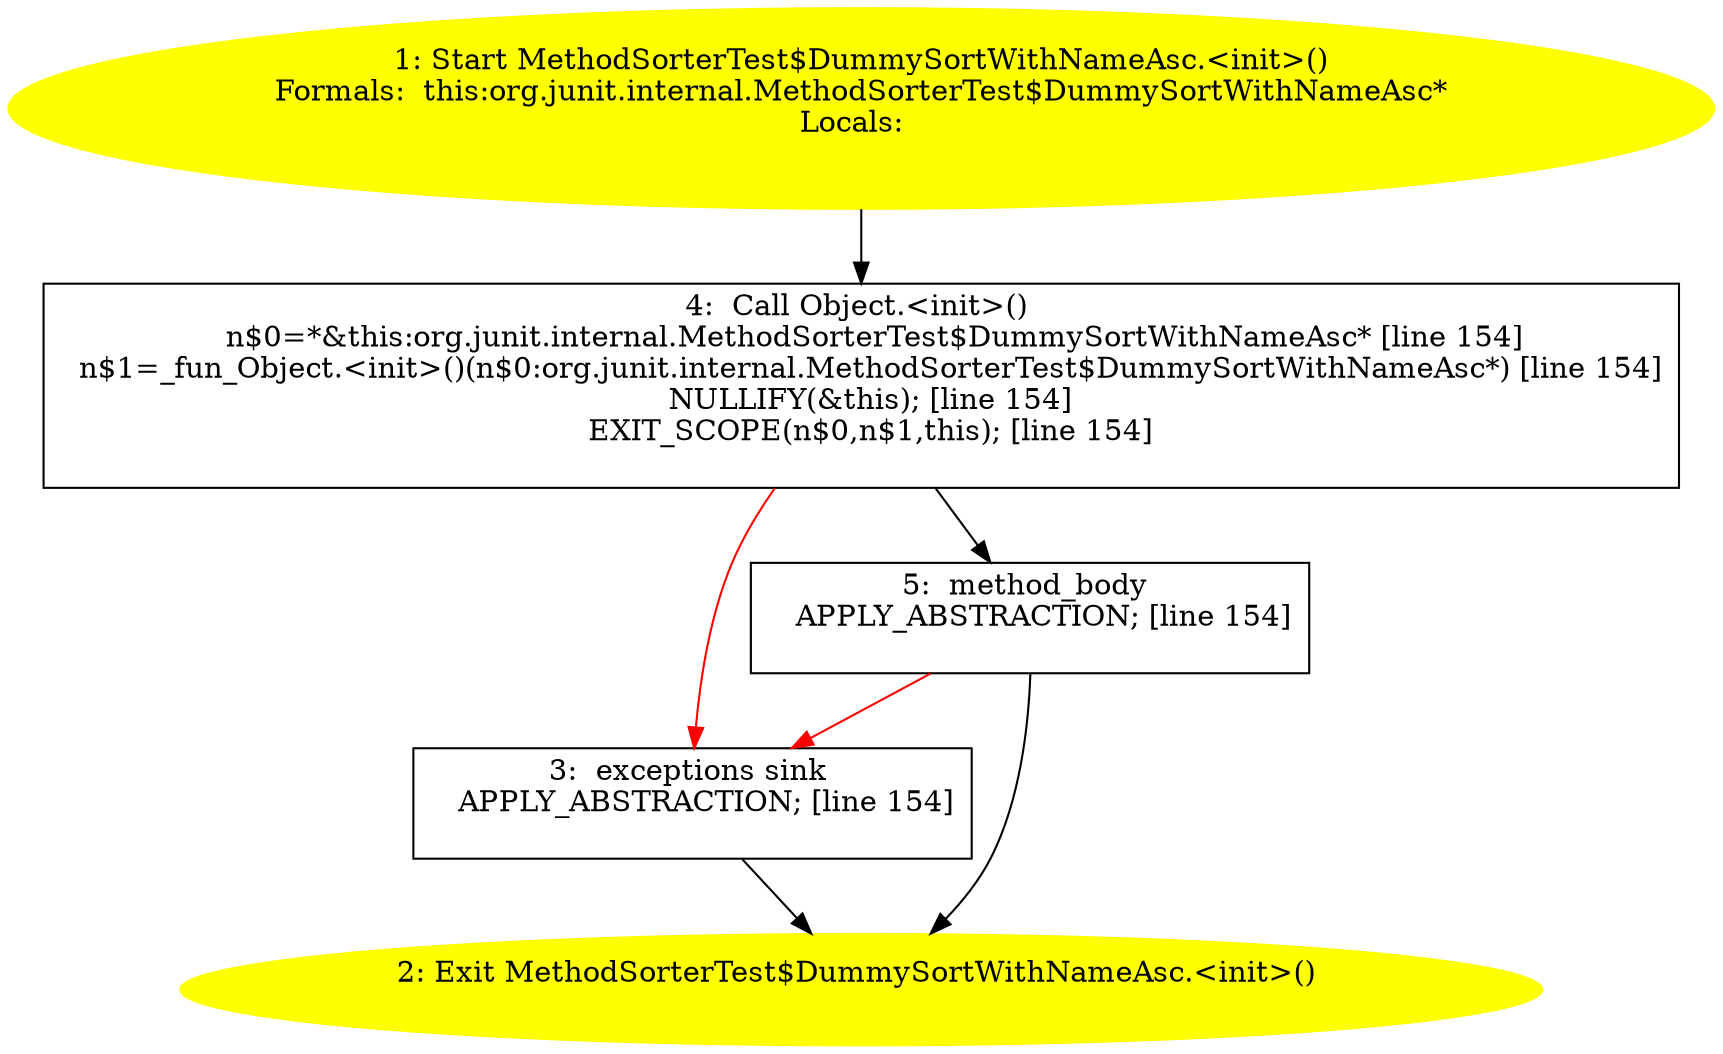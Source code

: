 /* @generated */
digraph cfg {
"org.junit.internal.MethodSorterTest$DummySortWithNameAsc.<init>().d58e52bab70d3799e2129dbc8e5da67e_1" [label="1: Start MethodSorterTest$DummySortWithNameAsc.<init>()\nFormals:  this:org.junit.internal.MethodSorterTest$DummySortWithNameAsc*\nLocals:  \n  " color=yellow style=filled]
	

	 "org.junit.internal.MethodSorterTest$DummySortWithNameAsc.<init>().d58e52bab70d3799e2129dbc8e5da67e_1" -> "org.junit.internal.MethodSorterTest$DummySortWithNameAsc.<init>().d58e52bab70d3799e2129dbc8e5da67e_4" ;
"org.junit.internal.MethodSorterTest$DummySortWithNameAsc.<init>().d58e52bab70d3799e2129dbc8e5da67e_2" [label="2: Exit MethodSorterTest$DummySortWithNameAsc.<init>() \n  " color=yellow style=filled]
	

"org.junit.internal.MethodSorterTest$DummySortWithNameAsc.<init>().d58e52bab70d3799e2129dbc8e5da67e_3" [label="3:  exceptions sink \n   APPLY_ABSTRACTION; [line 154]\n " shape="box"]
	

	 "org.junit.internal.MethodSorterTest$DummySortWithNameAsc.<init>().d58e52bab70d3799e2129dbc8e5da67e_3" -> "org.junit.internal.MethodSorterTest$DummySortWithNameAsc.<init>().d58e52bab70d3799e2129dbc8e5da67e_2" ;
"org.junit.internal.MethodSorterTest$DummySortWithNameAsc.<init>().d58e52bab70d3799e2129dbc8e5da67e_4" [label="4:  Call Object.<init>() \n   n$0=*&this:org.junit.internal.MethodSorterTest$DummySortWithNameAsc* [line 154]\n  n$1=_fun_Object.<init>()(n$0:org.junit.internal.MethodSorterTest$DummySortWithNameAsc*) [line 154]\n  NULLIFY(&this); [line 154]\n  EXIT_SCOPE(n$0,n$1,this); [line 154]\n " shape="box"]
	

	 "org.junit.internal.MethodSorterTest$DummySortWithNameAsc.<init>().d58e52bab70d3799e2129dbc8e5da67e_4" -> "org.junit.internal.MethodSorterTest$DummySortWithNameAsc.<init>().d58e52bab70d3799e2129dbc8e5da67e_5" ;
	 "org.junit.internal.MethodSorterTest$DummySortWithNameAsc.<init>().d58e52bab70d3799e2129dbc8e5da67e_4" -> "org.junit.internal.MethodSorterTest$DummySortWithNameAsc.<init>().d58e52bab70d3799e2129dbc8e5da67e_3" [color="red" ];
"org.junit.internal.MethodSorterTest$DummySortWithNameAsc.<init>().d58e52bab70d3799e2129dbc8e5da67e_5" [label="5:  method_body \n   APPLY_ABSTRACTION; [line 154]\n " shape="box"]
	

	 "org.junit.internal.MethodSorterTest$DummySortWithNameAsc.<init>().d58e52bab70d3799e2129dbc8e5da67e_5" -> "org.junit.internal.MethodSorterTest$DummySortWithNameAsc.<init>().d58e52bab70d3799e2129dbc8e5da67e_2" ;
	 "org.junit.internal.MethodSorterTest$DummySortWithNameAsc.<init>().d58e52bab70d3799e2129dbc8e5da67e_5" -> "org.junit.internal.MethodSorterTest$DummySortWithNameAsc.<init>().d58e52bab70d3799e2129dbc8e5da67e_3" [color="red" ];
}
